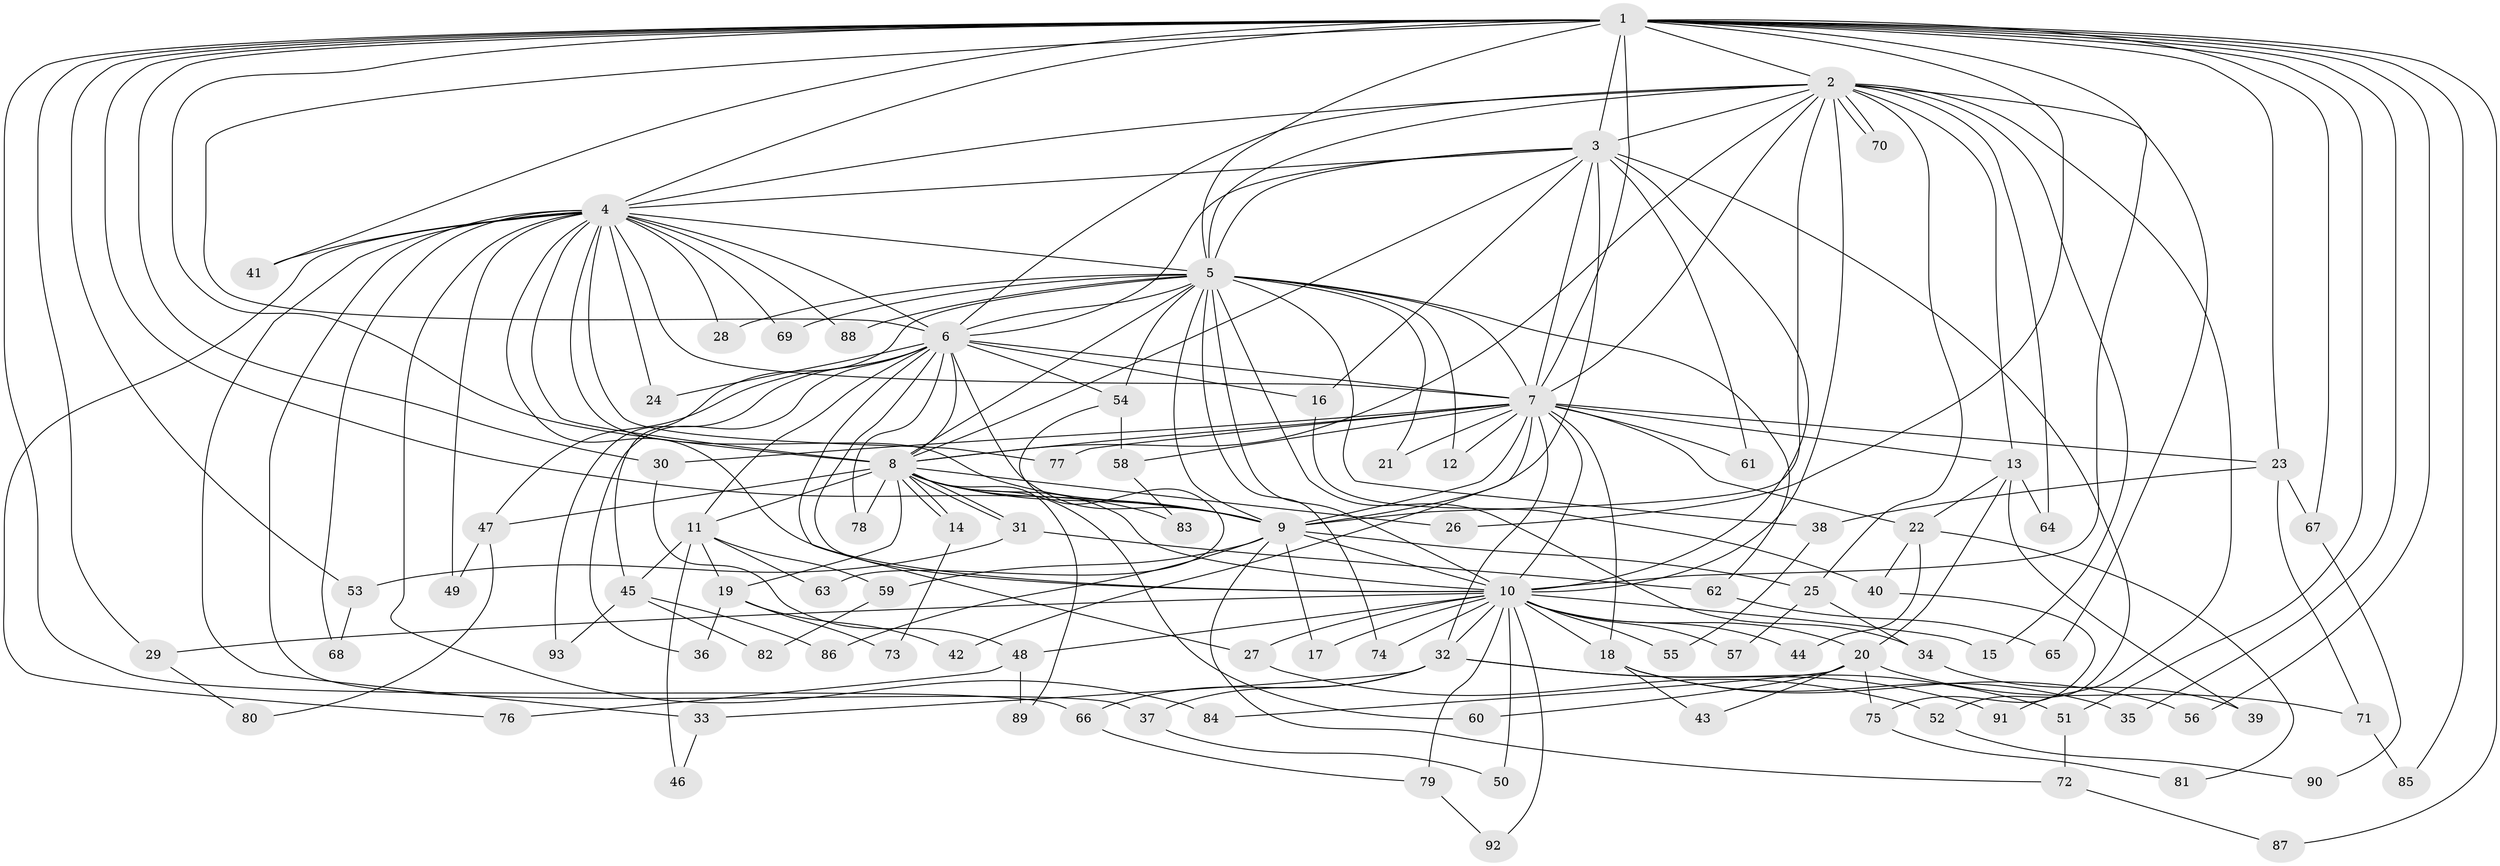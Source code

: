 // Generated by graph-tools (version 1.1) at 2025/14/03/09/25 04:14:10]
// undirected, 93 vertices, 211 edges
graph export_dot {
graph [start="1"]
  node [color=gray90,style=filled];
  1;
  2;
  3;
  4;
  5;
  6;
  7;
  8;
  9;
  10;
  11;
  12;
  13;
  14;
  15;
  16;
  17;
  18;
  19;
  20;
  21;
  22;
  23;
  24;
  25;
  26;
  27;
  28;
  29;
  30;
  31;
  32;
  33;
  34;
  35;
  36;
  37;
  38;
  39;
  40;
  41;
  42;
  43;
  44;
  45;
  46;
  47;
  48;
  49;
  50;
  51;
  52;
  53;
  54;
  55;
  56;
  57;
  58;
  59;
  60;
  61;
  62;
  63;
  64;
  65;
  66;
  67;
  68;
  69;
  70;
  71;
  72;
  73;
  74;
  75;
  76;
  77;
  78;
  79;
  80;
  81;
  82;
  83;
  84;
  85;
  86;
  87;
  88;
  89;
  90;
  91;
  92;
  93;
  1 -- 2;
  1 -- 3;
  1 -- 4;
  1 -- 5;
  1 -- 6;
  1 -- 7;
  1 -- 8;
  1 -- 9;
  1 -- 10;
  1 -- 23;
  1 -- 26;
  1 -- 29;
  1 -- 30;
  1 -- 35;
  1 -- 41;
  1 -- 51;
  1 -- 53;
  1 -- 56;
  1 -- 66;
  1 -- 67;
  1 -- 85;
  1 -- 87;
  2 -- 3;
  2 -- 4;
  2 -- 5;
  2 -- 6;
  2 -- 7;
  2 -- 8;
  2 -- 9;
  2 -- 10;
  2 -- 13;
  2 -- 15;
  2 -- 25;
  2 -- 64;
  2 -- 65;
  2 -- 70;
  2 -- 70;
  2 -- 91;
  3 -- 4;
  3 -- 5;
  3 -- 6;
  3 -- 7;
  3 -- 8;
  3 -- 9;
  3 -- 10;
  3 -- 16;
  3 -- 52;
  3 -- 61;
  4 -- 5;
  4 -- 6;
  4 -- 7;
  4 -- 8;
  4 -- 9;
  4 -- 10;
  4 -- 24;
  4 -- 28;
  4 -- 33;
  4 -- 37;
  4 -- 41;
  4 -- 49;
  4 -- 68;
  4 -- 69;
  4 -- 76;
  4 -- 77;
  4 -- 84;
  4 -- 88;
  5 -- 6;
  5 -- 7;
  5 -- 8;
  5 -- 9;
  5 -- 10;
  5 -- 12;
  5 -- 21;
  5 -- 28;
  5 -- 34;
  5 -- 38;
  5 -- 45;
  5 -- 54;
  5 -- 62;
  5 -- 69;
  5 -- 74;
  5 -- 88;
  6 -- 7;
  6 -- 8;
  6 -- 9;
  6 -- 10;
  6 -- 11;
  6 -- 16;
  6 -- 24;
  6 -- 27;
  6 -- 36;
  6 -- 47;
  6 -- 54;
  6 -- 78;
  6 -- 93;
  7 -- 8;
  7 -- 9;
  7 -- 10;
  7 -- 12;
  7 -- 13;
  7 -- 18;
  7 -- 21;
  7 -- 22;
  7 -- 23;
  7 -- 30;
  7 -- 32;
  7 -- 42;
  7 -- 58;
  7 -- 61;
  7 -- 77;
  8 -- 9;
  8 -- 10;
  8 -- 11;
  8 -- 14;
  8 -- 14;
  8 -- 19;
  8 -- 26;
  8 -- 31;
  8 -- 31;
  8 -- 47;
  8 -- 60;
  8 -- 78;
  8 -- 83;
  8 -- 89;
  9 -- 10;
  9 -- 17;
  9 -- 25;
  9 -- 59;
  9 -- 72;
  9 -- 86;
  10 -- 15;
  10 -- 17;
  10 -- 18;
  10 -- 20;
  10 -- 27;
  10 -- 29;
  10 -- 32;
  10 -- 44;
  10 -- 48;
  10 -- 50;
  10 -- 55;
  10 -- 57;
  10 -- 74;
  10 -- 79;
  10 -- 92;
  11 -- 19;
  11 -- 45;
  11 -- 46;
  11 -- 59;
  11 -- 63;
  13 -- 20;
  13 -- 22;
  13 -- 39;
  13 -- 64;
  14 -- 73;
  16 -- 40;
  18 -- 35;
  18 -- 43;
  18 -- 56;
  19 -- 36;
  19 -- 42;
  19 -- 73;
  20 -- 43;
  20 -- 60;
  20 -- 71;
  20 -- 75;
  20 -- 84;
  22 -- 40;
  22 -- 44;
  22 -- 81;
  23 -- 38;
  23 -- 67;
  23 -- 71;
  25 -- 34;
  25 -- 57;
  27 -- 52;
  29 -- 80;
  30 -- 48;
  31 -- 53;
  31 -- 62;
  32 -- 33;
  32 -- 37;
  32 -- 51;
  32 -- 66;
  32 -- 91;
  33 -- 46;
  34 -- 39;
  37 -- 50;
  38 -- 55;
  40 -- 75;
  45 -- 82;
  45 -- 86;
  45 -- 93;
  47 -- 49;
  47 -- 80;
  48 -- 76;
  48 -- 89;
  51 -- 72;
  52 -- 90;
  53 -- 68;
  54 -- 58;
  54 -- 63;
  58 -- 83;
  59 -- 82;
  62 -- 65;
  66 -- 79;
  67 -- 90;
  71 -- 85;
  72 -- 87;
  75 -- 81;
  79 -- 92;
}

